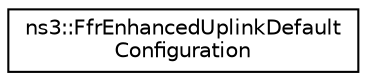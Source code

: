 digraph "Graphical Class Hierarchy"
{
 // LATEX_PDF_SIZE
  edge [fontname="Helvetica",fontsize="10",labelfontname="Helvetica",labelfontsize="10"];
  node [fontname="Helvetica",fontsize="10",shape=record];
  rankdir="LR";
  Node0 [label="ns3::FfrEnhancedUplinkDefault\lConfiguration",height=0.2,width=0.4,color="black", fillcolor="white", style="filled",URL="$structns3_1_1_ffr_enhanced_uplink_default_configuration.html",tooltip="FfrEnhancedUplinkDefaultConfiguration structure."];
}
